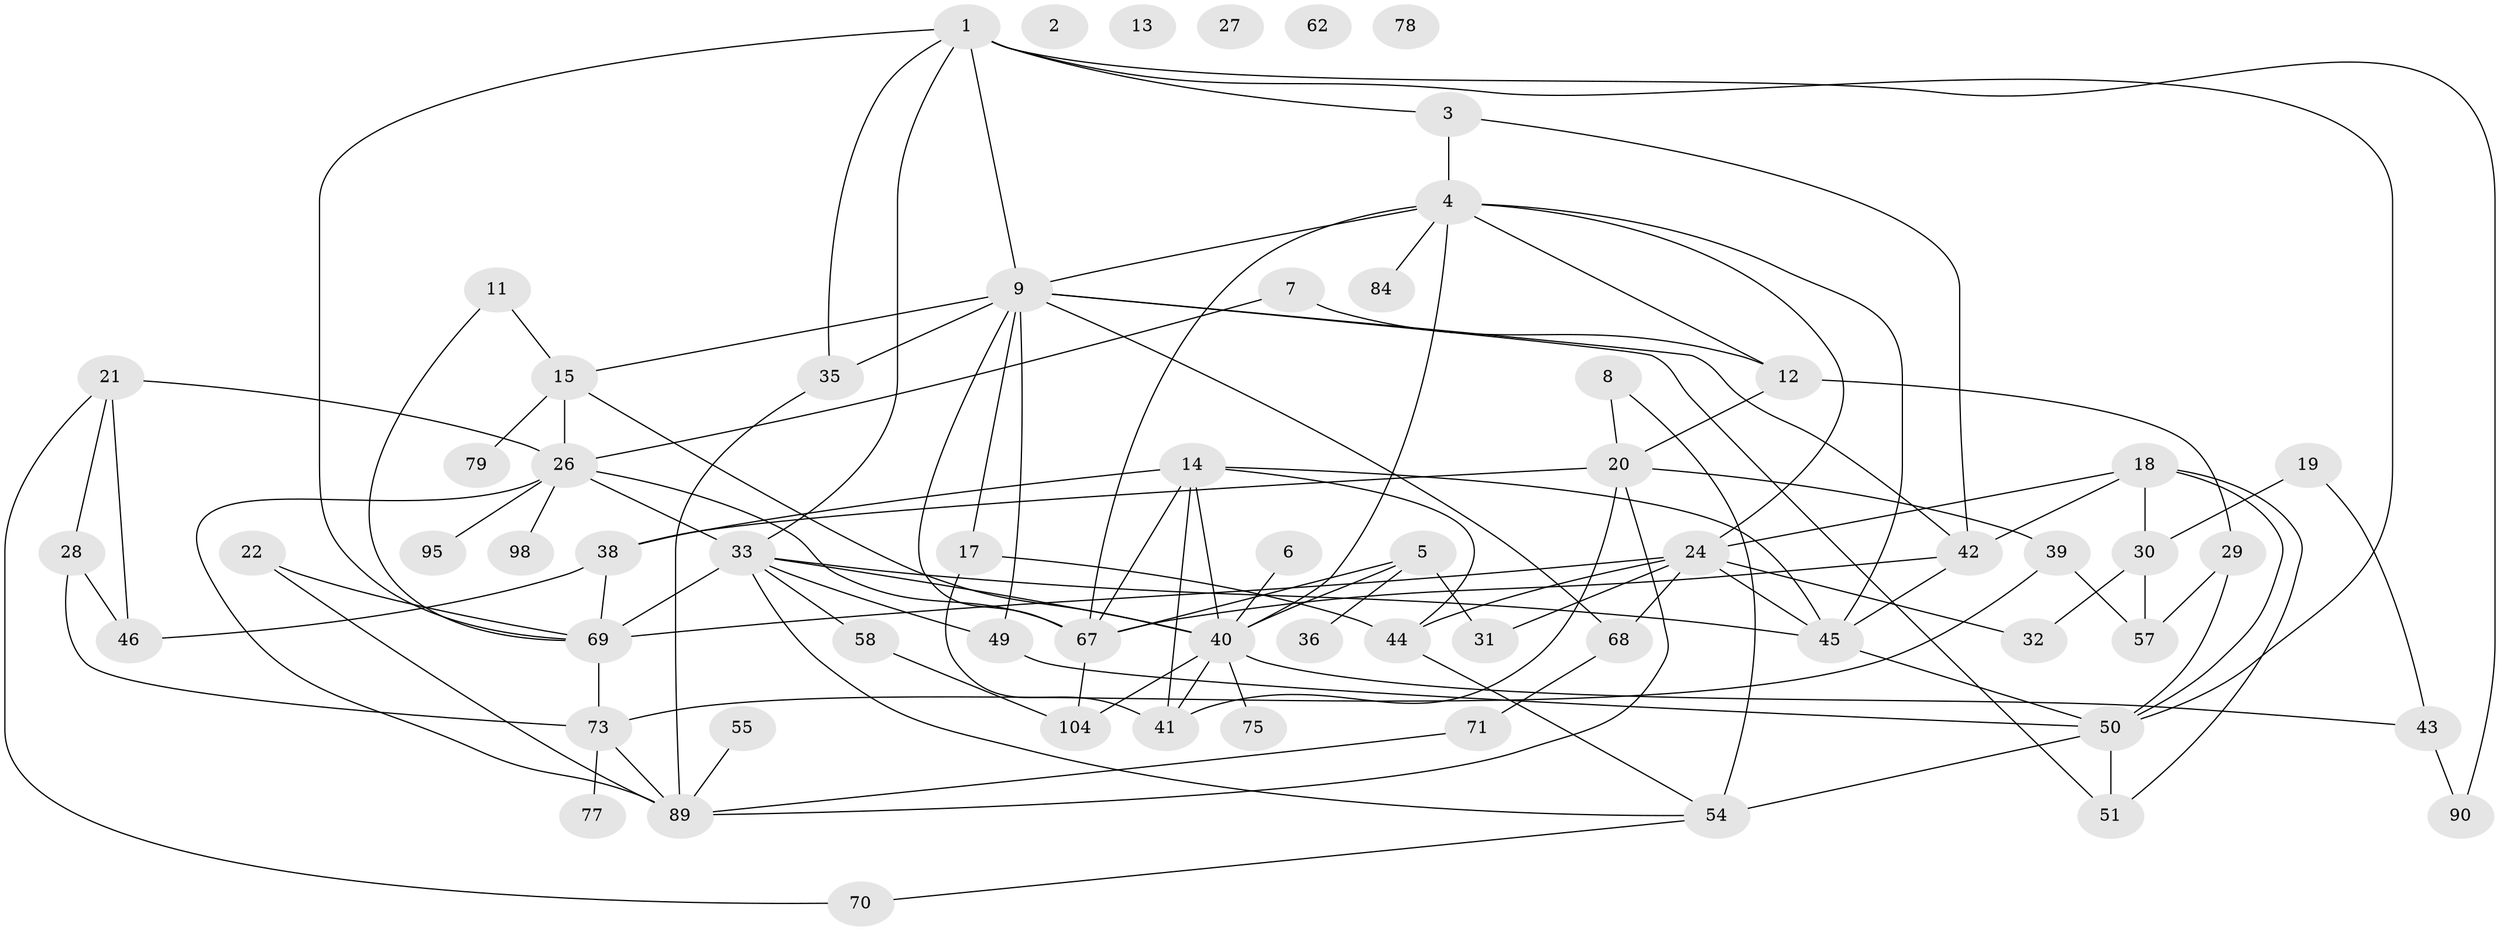 // Generated by graph-tools (version 1.1) at 2025/23/03/03/25 07:23:29]
// undirected, 64 vertices, 114 edges
graph export_dot {
graph [start="1"]
  node [color=gray90,style=filled];
  1 [super="+16"];
  2;
  3 [super="+48"];
  4 [super="+91"];
  5 [super="+10"];
  6 [super="+97"];
  7 [super="+60"];
  8 [super="+25"];
  9 [super="+74"];
  11;
  12 [super="+87"];
  13;
  14 [super="+64"];
  15 [super="+94"];
  17 [super="+47"];
  18;
  19 [super="+52"];
  20 [super="+85"];
  21 [super="+23"];
  22 [super="+86"];
  24 [super="+34"];
  26 [super="+65"];
  27;
  28 [super="+66"];
  29 [super="+82"];
  30 [super="+63"];
  31;
  32 [super="+76"];
  33 [super="+37"];
  35;
  36;
  38 [super="+101"];
  39 [super="+53"];
  40 [super="+61"];
  41;
  42 [super="+88"];
  43 [super="+102"];
  44;
  45 [super="+59"];
  46 [super="+56"];
  49 [super="+100"];
  50 [super="+93"];
  51 [super="+72"];
  54 [super="+103"];
  55;
  57 [super="+81"];
  58;
  62;
  67 [super="+80"];
  68;
  69 [super="+83"];
  70;
  71;
  73 [super="+92"];
  75;
  77;
  78;
  79;
  84;
  89 [super="+96"];
  90;
  95;
  98 [super="+99"];
  104;
  1 -- 35;
  1 -- 33 [weight=2];
  1 -- 50;
  1 -- 69;
  1 -- 90;
  1 -- 9;
  1 -- 3;
  3 -- 4;
  3 -- 42;
  4 -- 84;
  4 -- 67;
  4 -- 40;
  4 -- 9;
  4 -- 12;
  4 -- 24;
  4 -- 45;
  5 -- 31;
  5 -- 36;
  5 -- 40;
  5 -- 67;
  6 -- 40;
  7 -- 12;
  7 -- 26;
  8 -- 54;
  8 -- 20;
  9 -- 35;
  9 -- 42;
  9 -- 49;
  9 -- 67;
  9 -- 68;
  9 -- 51;
  9 -- 15;
  9 -- 17;
  11 -- 15;
  11 -- 69;
  12 -- 29;
  12 -- 20;
  14 -- 38;
  14 -- 41;
  14 -- 67;
  14 -- 40;
  14 -- 44;
  14 -- 45;
  15 -- 79;
  15 -- 40;
  15 -- 26;
  17 -- 44;
  17 -- 41;
  18 -- 42;
  18 -- 50;
  18 -- 24;
  18 -- 30;
  18 -- 51;
  19 -- 30;
  19 -- 43;
  20 -- 38;
  20 -- 41;
  20 -- 89;
  20 -- 39;
  21 -- 26;
  21 -- 46;
  21 -- 70;
  21 -- 28;
  22 -- 89;
  22 -- 69;
  24 -- 44;
  24 -- 45;
  24 -- 68;
  24 -- 69;
  24 -- 31;
  24 -- 32;
  26 -- 67;
  26 -- 89;
  26 -- 95;
  26 -- 98;
  26 -- 33;
  28 -- 73;
  28 -- 46;
  29 -- 50;
  29 -- 57;
  30 -- 57;
  30 -- 32;
  33 -- 49;
  33 -- 40;
  33 -- 54;
  33 -- 58;
  33 -- 69;
  33 -- 45;
  35 -- 89;
  38 -- 69;
  38 -- 46;
  39 -- 57;
  39 -- 73;
  40 -- 41;
  40 -- 75;
  40 -- 104;
  40 -- 43;
  42 -- 67;
  42 -- 45;
  43 -- 90;
  44 -- 54;
  45 -- 50;
  49 -- 50;
  50 -- 54;
  50 -- 51;
  54 -- 70;
  55 -- 89;
  58 -- 104;
  67 -- 104;
  68 -- 71;
  69 -- 73;
  71 -- 89;
  73 -- 77;
  73 -- 89;
}
